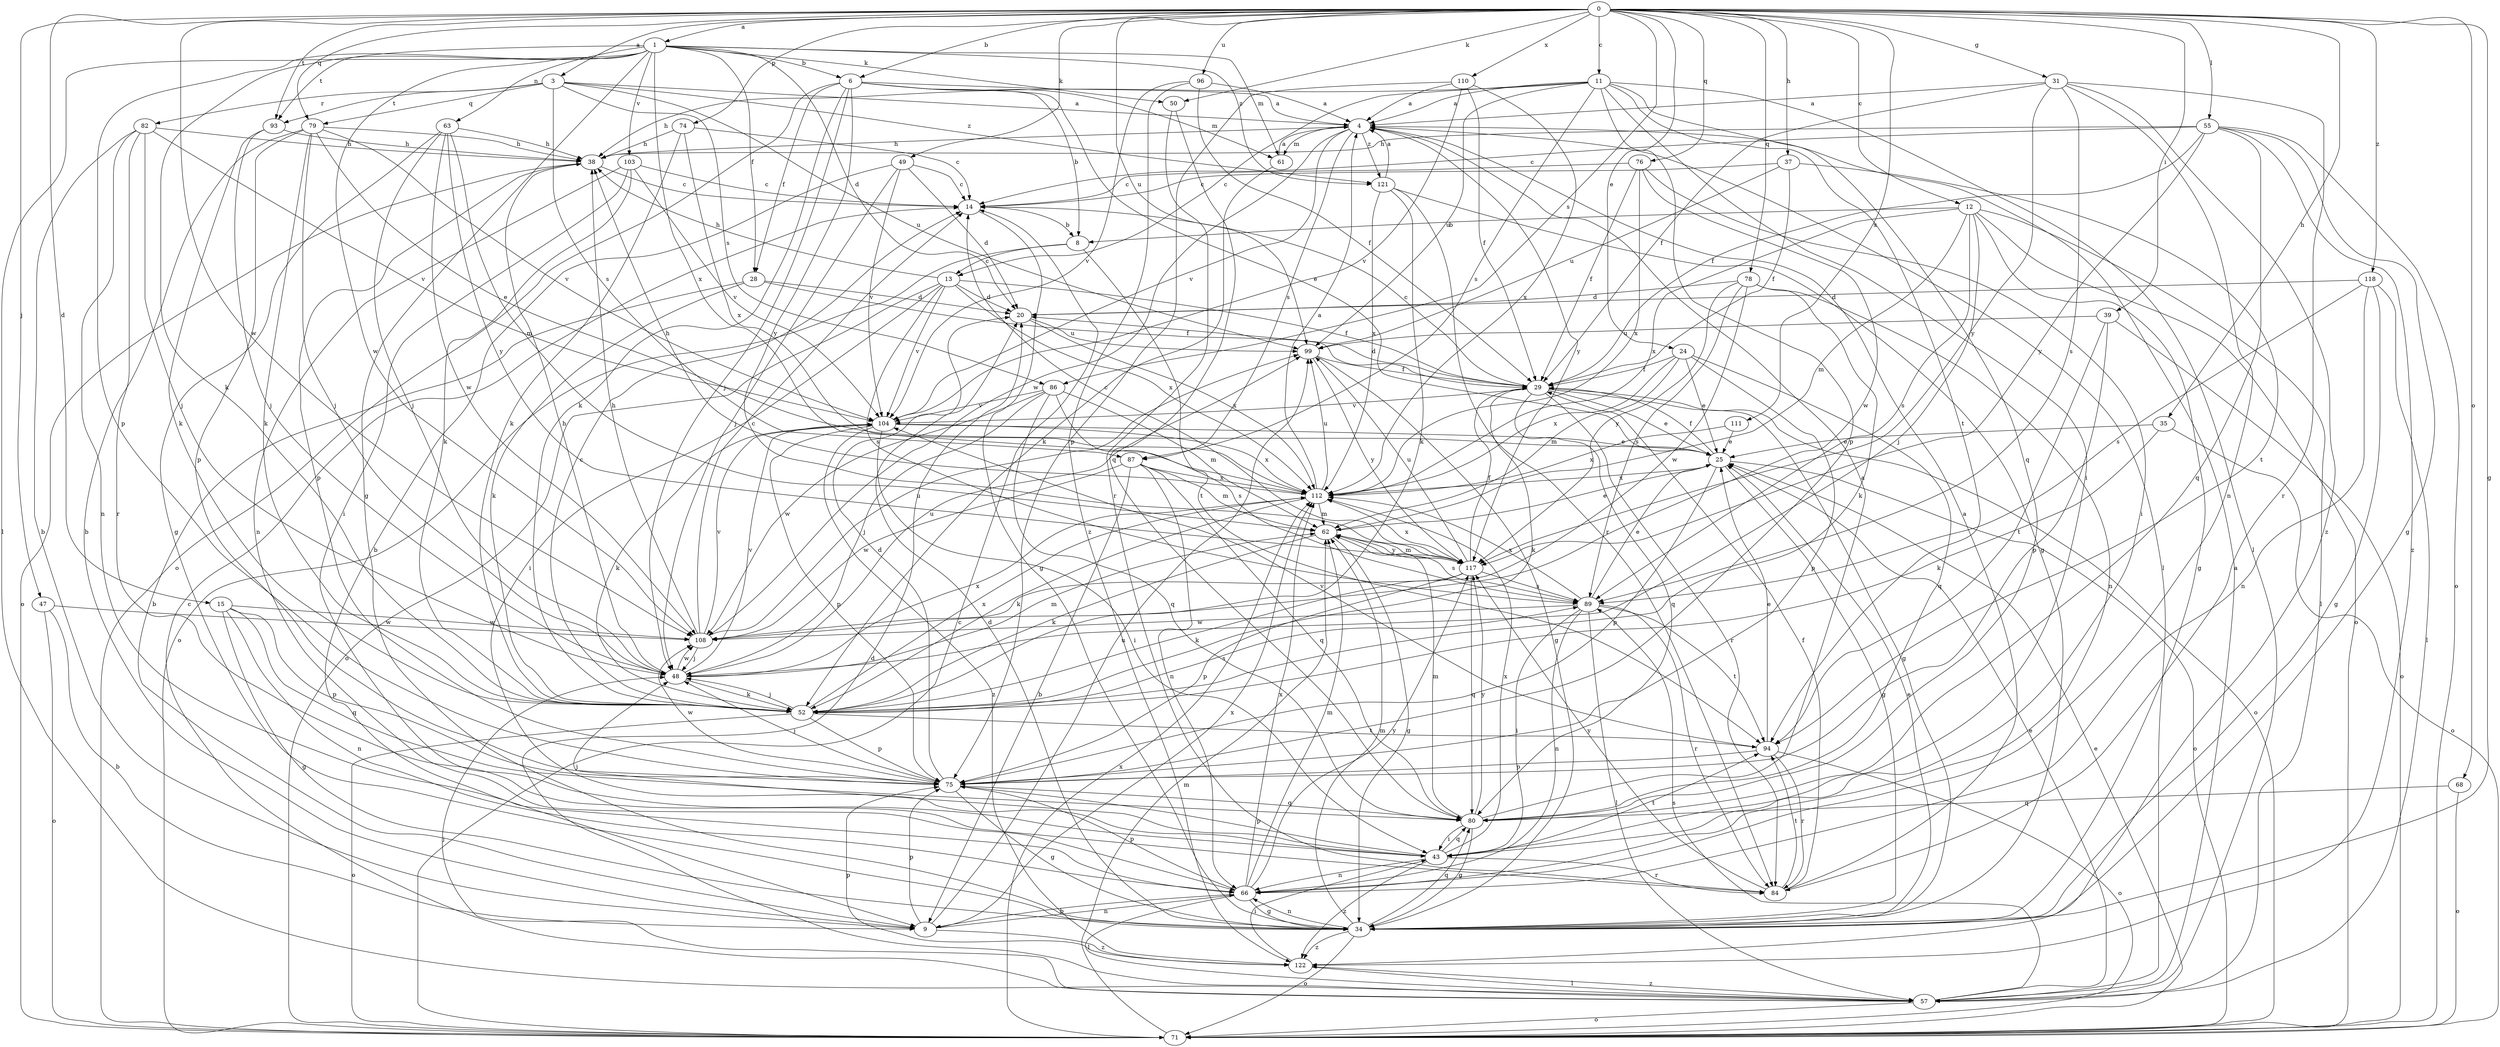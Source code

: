 strict digraph  {
0;
1;
3;
4;
6;
8;
9;
11;
12;
13;
14;
15;
20;
24;
25;
28;
29;
31;
34;
35;
37;
38;
39;
43;
47;
48;
49;
50;
52;
55;
57;
61;
62;
63;
66;
68;
71;
74;
75;
76;
78;
79;
80;
82;
84;
86;
87;
89;
93;
94;
96;
99;
103;
104;
108;
110;
111;
112;
117;
118;
121;
122;
0 -> 1  [label=a];
0 -> 3  [label=a];
0 -> 6  [label=b];
0 -> 11  [label=c];
0 -> 12  [label=c];
0 -> 15  [label=d];
0 -> 24  [label=e];
0 -> 31  [label=g];
0 -> 34  [label=g];
0 -> 35  [label=h];
0 -> 37  [label=h];
0 -> 39  [label=i];
0 -> 47  [label=j];
0 -> 49  [label=k];
0 -> 50  [label=k];
0 -> 55  [label=l];
0 -> 68  [label=o];
0 -> 74  [label=p];
0 -> 76  [label=q];
0 -> 78  [label=q];
0 -> 79  [label=q];
0 -> 86  [label=s];
0 -> 93  [label=t];
0 -> 96  [label=u];
0 -> 99  [label=u];
0 -> 108  [label=w];
0 -> 110  [label=x];
0 -> 111  [label=x];
0 -> 118  [label=z];
1 -> 6  [label=b];
1 -> 20  [label=d];
1 -> 28  [label=f];
1 -> 34  [label=g];
1 -> 50  [label=k];
1 -> 52  [label=k];
1 -> 57  [label=l];
1 -> 61  [label=m];
1 -> 63  [label=n];
1 -> 75  [label=p];
1 -> 93  [label=t];
1 -> 103  [label=v];
1 -> 108  [label=w];
1 -> 112  [label=x];
1 -> 121  [label=z];
3 -> 4  [label=a];
3 -> 79  [label=q];
3 -> 82  [label=r];
3 -> 86  [label=s];
3 -> 87  [label=s];
3 -> 93  [label=t];
3 -> 99  [label=u];
3 -> 121  [label=z];
4 -> 38  [label=h];
4 -> 57  [label=l];
4 -> 61  [label=m];
4 -> 87  [label=s];
4 -> 104  [label=v];
4 -> 108  [label=w];
4 -> 117  [label=y];
4 -> 121  [label=z];
6 -> 4  [label=a];
6 -> 8  [label=b];
6 -> 25  [label=e];
6 -> 28  [label=f];
6 -> 48  [label=j];
6 -> 52  [label=k];
6 -> 61  [label=m];
6 -> 71  [label=o];
6 -> 117  [label=y];
8 -> 13  [label=c];
8 -> 71  [label=o];
8 -> 94  [label=t];
9 -> 66  [label=n];
9 -> 75  [label=p];
9 -> 99  [label=u];
9 -> 112  [label=x];
9 -> 122  [label=z];
11 -> 4  [label=a];
11 -> 13  [label=c];
11 -> 38  [label=h];
11 -> 43  [label=i];
11 -> 57  [label=l];
11 -> 75  [label=p];
11 -> 80  [label=q];
11 -> 87  [label=s];
11 -> 94  [label=t];
11 -> 99  [label=u];
12 -> 8  [label=b];
12 -> 34  [label=g];
12 -> 48  [label=j];
12 -> 57  [label=l];
12 -> 62  [label=m];
12 -> 71  [label=o];
12 -> 89  [label=s];
12 -> 112  [label=x];
13 -> 20  [label=d];
13 -> 29  [label=f];
13 -> 38  [label=h];
13 -> 43  [label=i];
13 -> 71  [label=o];
13 -> 89  [label=s];
13 -> 104  [label=v];
13 -> 112  [label=x];
14 -> 8  [label=b];
14 -> 34  [label=g];
15 -> 34  [label=g];
15 -> 66  [label=n];
15 -> 75  [label=p];
15 -> 80  [label=q];
15 -> 108  [label=w];
20 -> 99  [label=u];
20 -> 112  [label=x];
24 -> 25  [label=e];
24 -> 29  [label=f];
24 -> 62  [label=m];
24 -> 75  [label=p];
24 -> 80  [label=q];
24 -> 112  [label=x];
25 -> 29  [label=f];
25 -> 34  [label=g];
25 -> 71  [label=o];
25 -> 75  [label=p];
25 -> 112  [label=x];
28 -> 9  [label=b];
28 -> 20  [label=d];
28 -> 29  [label=f];
28 -> 52  [label=k];
29 -> 14  [label=c];
29 -> 20  [label=d];
29 -> 25  [label=e];
29 -> 34  [label=g];
29 -> 52  [label=k];
29 -> 71  [label=o];
29 -> 80  [label=q];
29 -> 84  [label=r];
29 -> 104  [label=v];
31 -> 4  [label=a];
31 -> 29  [label=f];
31 -> 66  [label=n];
31 -> 84  [label=r];
31 -> 89  [label=s];
31 -> 117  [label=y];
31 -> 122  [label=z];
34 -> 20  [label=d];
34 -> 25  [label=e];
34 -> 62  [label=m];
34 -> 66  [label=n];
34 -> 71  [label=o];
34 -> 80  [label=q];
34 -> 122  [label=z];
35 -> 25  [label=e];
35 -> 52  [label=k];
35 -> 71  [label=o];
37 -> 14  [label=c];
37 -> 29  [label=f];
37 -> 94  [label=t];
37 -> 99  [label=u];
38 -> 14  [label=c];
38 -> 71  [label=o];
38 -> 75  [label=p];
39 -> 71  [label=o];
39 -> 75  [label=p];
39 -> 94  [label=t];
39 -> 99  [label=u];
43 -> 48  [label=j];
43 -> 66  [label=n];
43 -> 75  [label=p];
43 -> 80  [label=q];
43 -> 84  [label=r];
43 -> 94  [label=t];
43 -> 112  [label=x];
43 -> 122  [label=z];
47 -> 9  [label=b];
47 -> 71  [label=o];
47 -> 108  [label=w];
48 -> 38  [label=h];
48 -> 52  [label=k];
48 -> 62  [label=m];
48 -> 99  [label=u];
48 -> 104  [label=v];
48 -> 108  [label=w];
48 -> 112  [label=x];
49 -> 9  [label=b];
49 -> 14  [label=c];
49 -> 20  [label=d];
49 -> 48  [label=j];
49 -> 104  [label=v];
50 -> 80  [label=q];
50 -> 84  [label=r];
52 -> 14  [label=c];
52 -> 48  [label=j];
52 -> 71  [label=o];
52 -> 75  [label=p];
52 -> 89  [label=s];
52 -> 94  [label=t];
52 -> 112  [label=x];
55 -> 14  [label=c];
55 -> 29  [label=f];
55 -> 34  [label=g];
55 -> 38  [label=h];
55 -> 71  [label=o];
55 -> 80  [label=q];
55 -> 117  [label=y];
55 -> 122  [label=z];
57 -> 4  [label=a];
57 -> 14  [label=c];
57 -> 20  [label=d];
57 -> 25  [label=e];
57 -> 48  [label=j];
57 -> 71  [label=o];
57 -> 89  [label=s];
57 -> 122  [label=z];
61 -> 4  [label=a];
61 -> 52  [label=k];
62 -> 25  [label=e];
62 -> 34  [label=g];
62 -> 52  [label=k];
62 -> 89  [label=s];
62 -> 117  [label=y];
63 -> 34  [label=g];
63 -> 38  [label=h];
63 -> 48  [label=j];
63 -> 62  [label=m];
63 -> 108  [label=w];
63 -> 117  [label=y];
66 -> 9  [label=b];
66 -> 34  [label=g];
66 -> 57  [label=l];
66 -> 62  [label=m];
66 -> 75  [label=p];
66 -> 112  [label=x];
66 -> 117  [label=y];
68 -> 71  [label=o];
68 -> 80  [label=q];
71 -> 14  [label=c];
71 -> 25  [label=e];
71 -> 62  [label=m];
71 -> 112  [label=x];
74 -> 14  [label=c];
74 -> 38  [label=h];
74 -> 52  [label=k];
74 -> 112  [label=x];
75 -> 20  [label=d];
75 -> 34  [label=g];
75 -> 48  [label=j];
75 -> 80  [label=q];
75 -> 108  [label=w];
76 -> 14  [label=c];
76 -> 29  [label=f];
76 -> 43  [label=i];
76 -> 108  [label=w];
76 -> 112  [label=x];
78 -> 20  [label=d];
78 -> 52  [label=k];
78 -> 66  [label=n];
78 -> 89  [label=s];
78 -> 108  [label=w];
78 -> 117  [label=y];
79 -> 9  [label=b];
79 -> 25  [label=e];
79 -> 38  [label=h];
79 -> 48  [label=j];
79 -> 52  [label=k];
79 -> 75  [label=p];
79 -> 104  [label=v];
80 -> 4  [label=a];
80 -> 34  [label=g];
80 -> 43  [label=i];
80 -> 62  [label=m];
80 -> 117  [label=y];
82 -> 9  [label=b];
82 -> 38  [label=h];
82 -> 48  [label=j];
82 -> 66  [label=n];
82 -> 84  [label=r];
82 -> 104  [label=v];
84 -> 4  [label=a];
84 -> 29  [label=f];
84 -> 94  [label=t];
84 -> 117  [label=y];
86 -> 48  [label=j];
86 -> 62  [label=m];
86 -> 80  [label=q];
86 -> 89  [label=s];
86 -> 104  [label=v];
86 -> 108  [label=w];
87 -> 9  [label=b];
87 -> 62  [label=m];
87 -> 66  [label=n];
87 -> 80  [label=q];
87 -> 108  [label=w];
87 -> 112  [label=x];
89 -> 25  [label=e];
89 -> 43  [label=i];
89 -> 57  [label=l];
89 -> 66  [label=n];
89 -> 84  [label=r];
89 -> 94  [label=t];
89 -> 108  [label=w];
89 -> 112  [label=x];
93 -> 38  [label=h];
93 -> 48  [label=j];
93 -> 52  [label=k];
94 -> 25  [label=e];
94 -> 71  [label=o];
94 -> 75  [label=p];
94 -> 84  [label=r];
94 -> 104  [label=v];
96 -> 4  [label=a];
96 -> 29  [label=f];
96 -> 104  [label=v];
96 -> 122  [label=z];
99 -> 29  [label=f];
99 -> 34  [label=g];
99 -> 117  [label=y];
103 -> 14  [label=c];
103 -> 43  [label=i];
103 -> 52  [label=k];
103 -> 66  [label=n];
103 -> 104  [label=v];
104 -> 25  [label=e];
104 -> 43  [label=i];
104 -> 52  [label=k];
104 -> 75  [label=p];
104 -> 112  [label=x];
104 -> 122  [label=z];
108 -> 14  [label=c];
108 -> 38  [label=h];
108 -> 48  [label=j];
108 -> 99  [label=u];
108 -> 104  [label=v];
110 -> 4  [label=a];
110 -> 29  [label=f];
110 -> 75  [label=p];
110 -> 104  [label=v];
110 -> 112  [label=x];
111 -> 25  [label=e];
111 -> 112  [label=x];
112 -> 4  [label=a];
112 -> 38  [label=h];
112 -> 52  [label=k];
112 -> 62  [label=m];
112 -> 99  [label=u];
117 -> 14  [label=c];
117 -> 29  [label=f];
117 -> 52  [label=k];
117 -> 62  [label=m];
117 -> 75  [label=p];
117 -> 80  [label=q];
117 -> 89  [label=s];
117 -> 99  [label=u];
117 -> 112  [label=x];
118 -> 20  [label=d];
118 -> 34  [label=g];
118 -> 57  [label=l];
118 -> 66  [label=n];
118 -> 89  [label=s];
121 -> 4  [label=a];
121 -> 34  [label=g];
121 -> 52  [label=k];
121 -> 84  [label=r];
121 -> 112  [label=x];
122 -> 43  [label=i];
122 -> 57  [label=l];
122 -> 75  [label=p];
}
